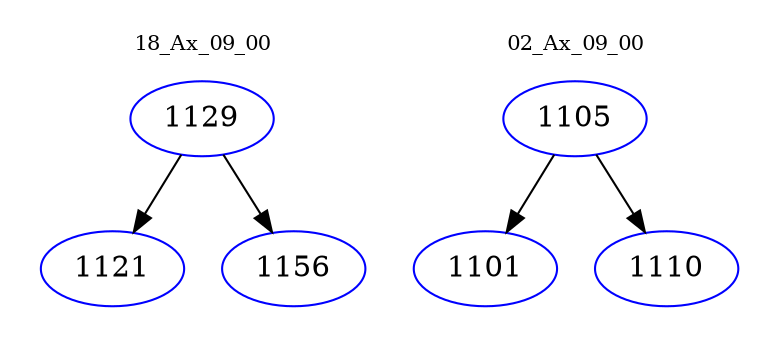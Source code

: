 digraph{
subgraph cluster_0 {
color = white
label = "18_Ax_09_00";
fontsize=10;
T0_1129 [label="1129", color="blue"]
T0_1129 -> T0_1121 [color="black"]
T0_1121 [label="1121", color="blue"]
T0_1129 -> T0_1156 [color="black"]
T0_1156 [label="1156", color="blue"]
}
subgraph cluster_1 {
color = white
label = "02_Ax_09_00";
fontsize=10;
T1_1105 [label="1105", color="blue"]
T1_1105 -> T1_1101 [color="black"]
T1_1101 [label="1101", color="blue"]
T1_1105 -> T1_1110 [color="black"]
T1_1110 [label="1110", color="blue"]
}
}
